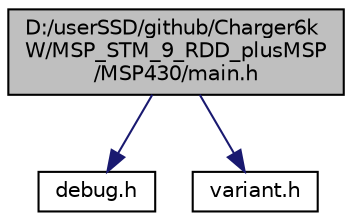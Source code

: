 digraph "D:/userSSD/github/Charger6kW/MSP_STM_9_RDD_plusMSP/MSP430/main.h"
{
 // LATEX_PDF_SIZE
  edge [fontname="Helvetica",fontsize="10",labelfontname="Helvetica",labelfontsize="10"];
  node [fontname="Helvetica",fontsize="10",shape=record];
  Node1 [label="D:/userSSD/github/Charger6k\lW/MSP_STM_9_RDD_plusMSP\l/MSP430/main.h",height=0.2,width=0.4,color="black", fillcolor="grey75", style="filled", fontcolor="black",tooltip=" "];
  Node1 -> Node2 [color="midnightblue",fontsize="10",style="solid"];
  Node2 [label="debug.h",height=0.2,width=0.4,color="black", fillcolor="white", style="filled",URL="$debug_8h.html",tooltip=" "];
  Node1 -> Node3 [color="midnightblue",fontsize="10",style="solid"];
  Node3 [label="variant.h",height=0.2,width=0.4,color="black", fillcolor="white", style="filled",URL="$variant_8h.html",tooltip=" "];
}
